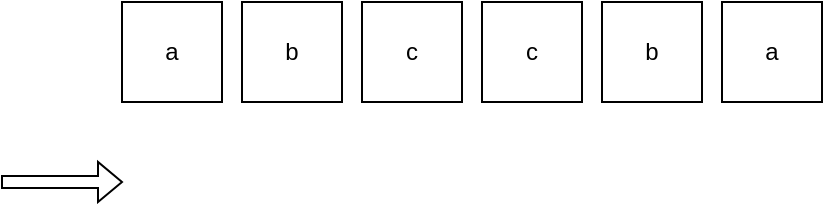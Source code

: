 <mxfile version="14.9.2" type="github"><diagram id="oXRsvChQLhuID6rQ4ekO" name="Page-1"><mxGraphModel dx="1298" dy="724" grid="1" gridSize="10" guides="1" tooltips="1" connect="1" arrows="1" fold="1" page="1" pageScale="1" pageWidth="827" pageHeight="1169" math="0" shadow="0"><root><mxCell id="0"/><mxCell id="1" parent="0"/><mxCell id="F2dWGVMII7QSXf1jzRB9-1" value="a" style="whiteSpace=wrap;html=1;aspect=fixed;" vertex="1" parent="1"><mxGeometry x="200" y="140" width="50" height="50" as="geometry"/></mxCell><mxCell id="F2dWGVMII7QSXf1jzRB9-8" value="c" style="whiteSpace=wrap;html=1;aspect=fixed;" vertex="1" parent="1"><mxGeometry x="320" y="140" width="50" height="50" as="geometry"/></mxCell><mxCell id="F2dWGVMII7QSXf1jzRB9-9" value="b" style="whiteSpace=wrap;html=1;aspect=fixed;" vertex="1" parent="1"><mxGeometry x="260" y="140" width="50" height="50" as="geometry"/></mxCell><mxCell id="F2dWGVMII7QSXf1jzRB9-10" value="c" style="whiteSpace=wrap;html=1;aspect=fixed;" vertex="1" parent="1"><mxGeometry x="380" y="140" width="50" height="50" as="geometry"/></mxCell><mxCell id="F2dWGVMII7QSXf1jzRB9-11" value="a" style="whiteSpace=wrap;html=1;aspect=fixed;" vertex="1" parent="1"><mxGeometry x="500" y="140" width="50" height="50" as="geometry"/></mxCell><mxCell id="F2dWGVMII7QSXf1jzRB9-12" value="b" style="whiteSpace=wrap;html=1;aspect=fixed;" vertex="1" parent="1"><mxGeometry x="440" y="140" width="50" height="50" as="geometry"/></mxCell><mxCell id="F2dWGVMII7QSXf1jzRB9-17" value="" style="shape=singleArrow;whiteSpace=wrap;html=1;" vertex="1" parent="1"><mxGeometry x="140" y="220" width="60" height="20" as="geometry"/></mxCell></root></mxGraphModel></diagram></mxfile>